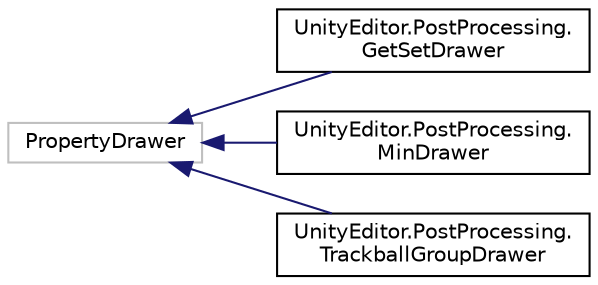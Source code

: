 digraph "Graphical Class Hierarchy"
{
  edge [fontname="Helvetica",fontsize="10",labelfontname="Helvetica",labelfontsize="10"];
  node [fontname="Helvetica",fontsize="10",shape=record];
  rankdir="LR";
  Node51 [label="PropertyDrawer",height=0.2,width=0.4,color="grey75", fillcolor="white", style="filled"];
  Node51 -> Node0 [dir="back",color="midnightblue",fontsize="10",style="solid",fontname="Helvetica"];
  Node0 [label="UnityEditor.PostProcessing.\lGetSetDrawer",height=0.2,width=0.4,color="black", fillcolor="white", style="filled",URL="$class_unity_editor_1_1_post_processing_1_1_get_set_drawer.html"];
  Node51 -> Node53 [dir="back",color="midnightblue",fontsize="10",style="solid",fontname="Helvetica"];
  Node53 [label="UnityEditor.PostProcessing.\lMinDrawer",height=0.2,width=0.4,color="black", fillcolor="white", style="filled",URL="$class_unity_editor_1_1_post_processing_1_1_min_drawer.html"];
  Node51 -> Node54 [dir="back",color="midnightblue",fontsize="10",style="solid",fontname="Helvetica"];
  Node54 [label="UnityEditor.PostProcessing.\lTrackballGroupDrawer",height=0.2,width=0.4,color="black", fillcolor="white", style="filled",URL="$class_unity_editor_1_1_post_processing_1_1_trackball_group_drawer.html"];
}
